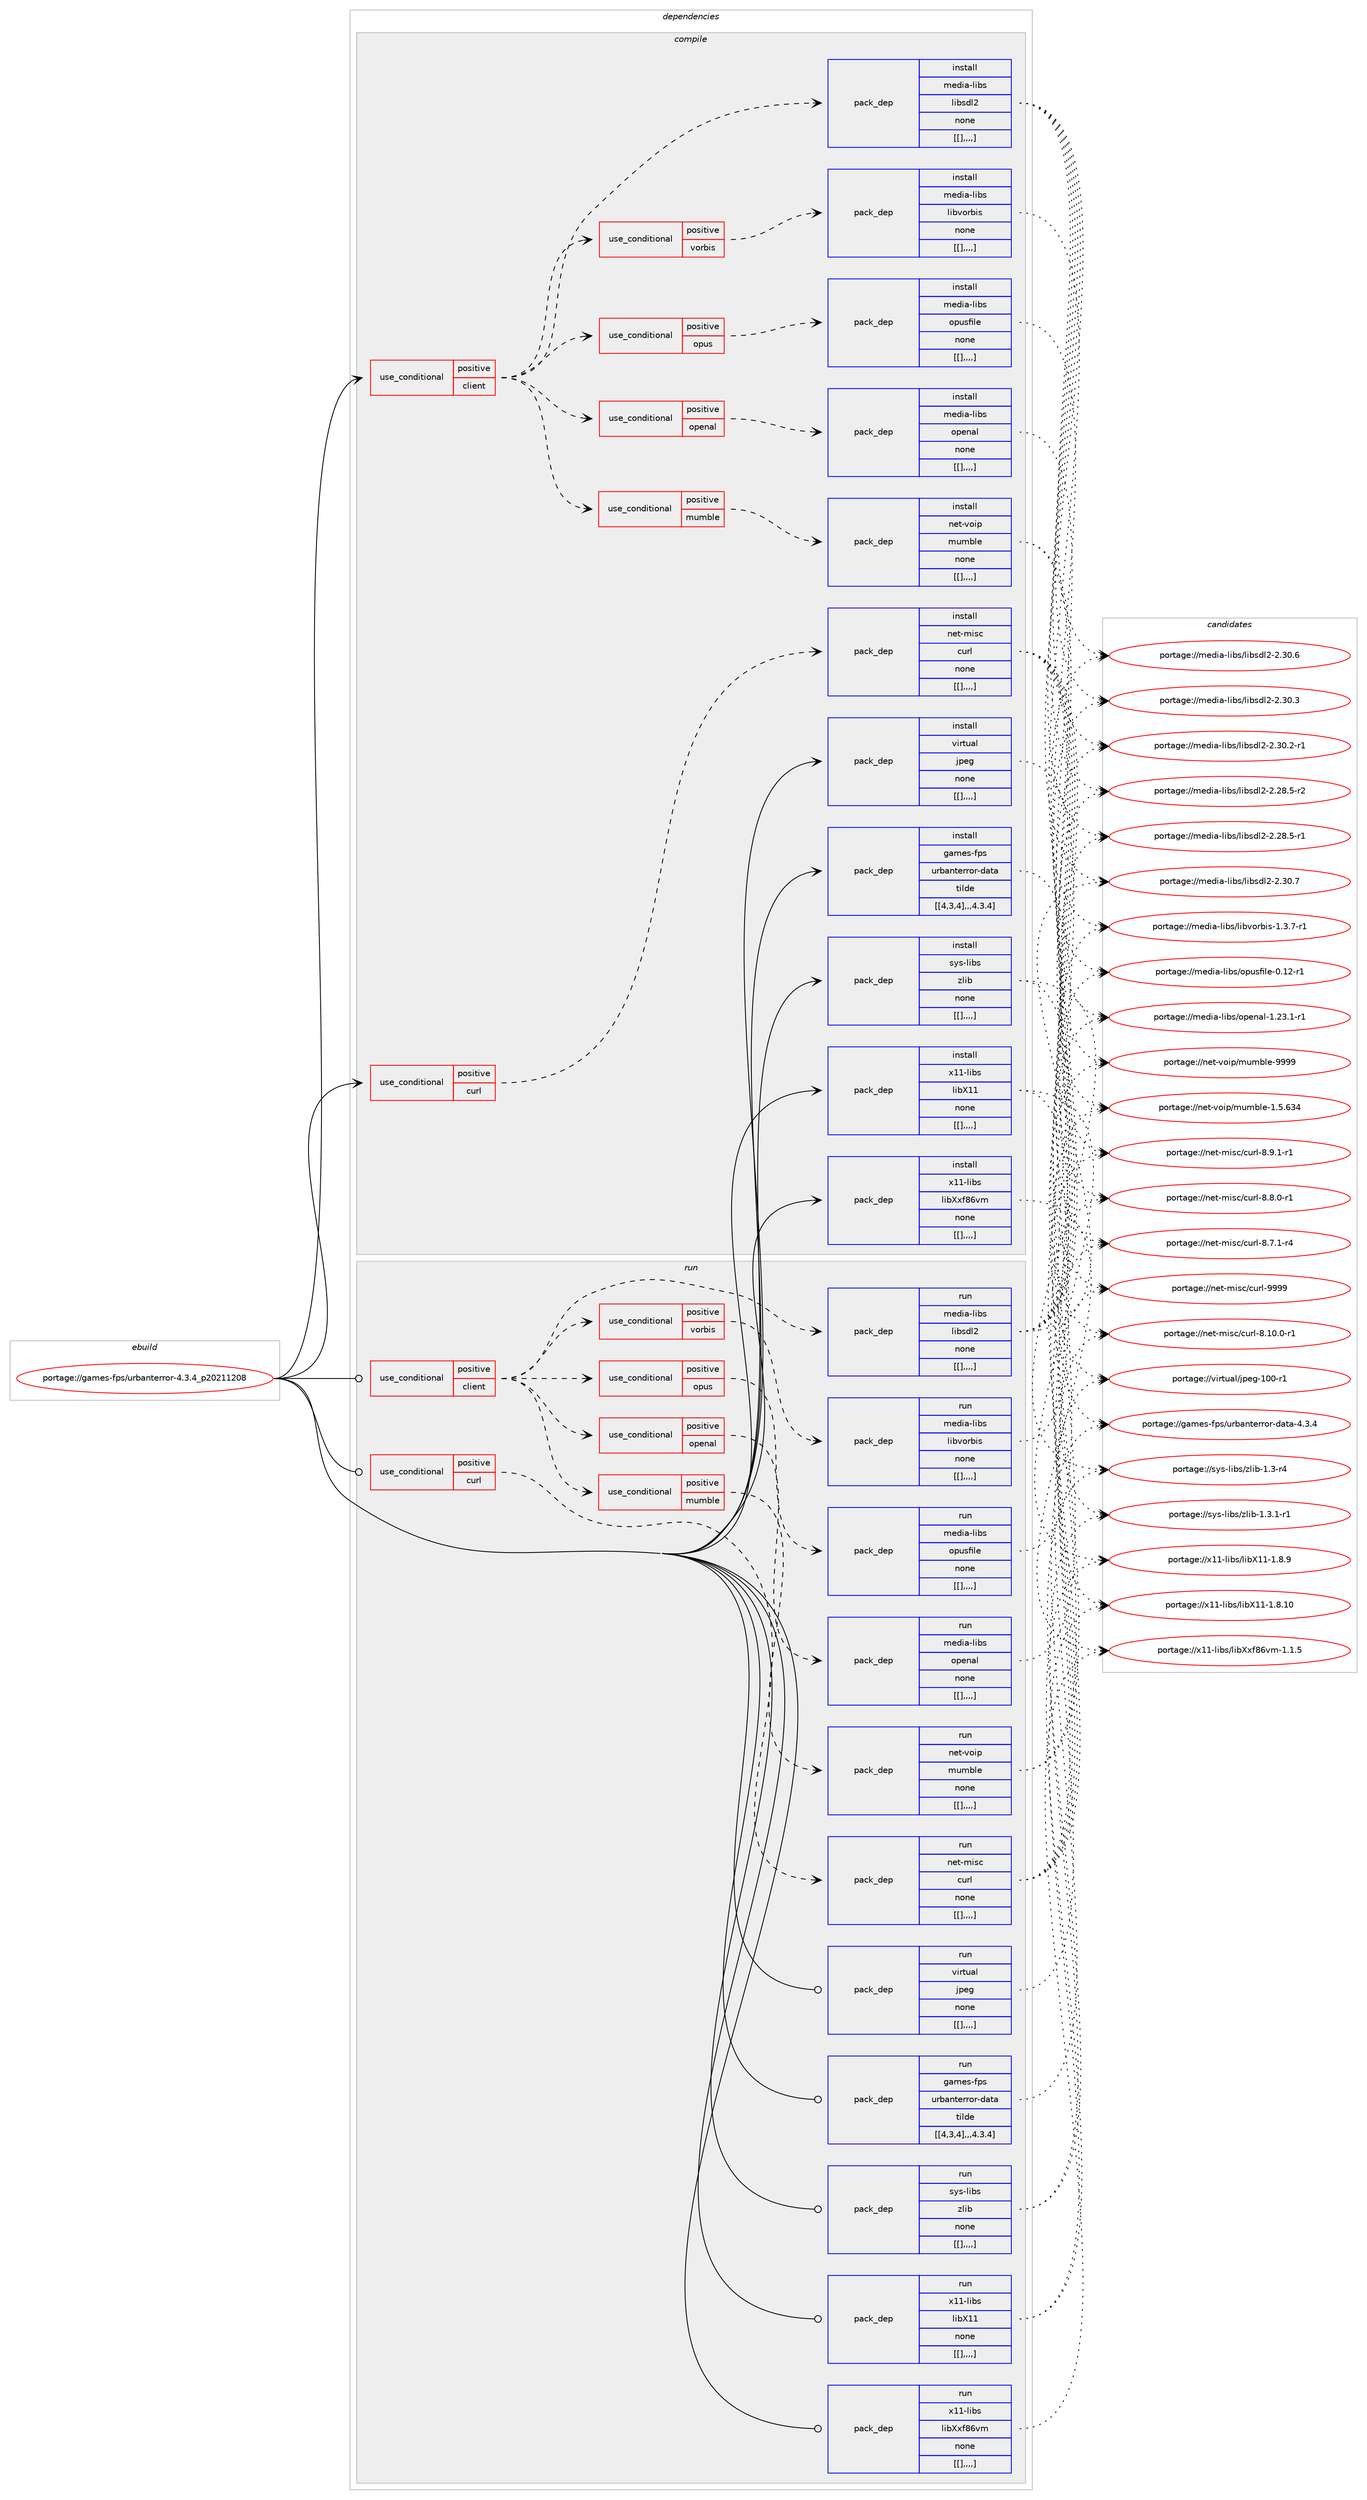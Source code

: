 digraph prolog {

# *************
# Graph options
# *************

newrank=true;
concentrate=true;
compound=true;
graph [rankdir=LR,fontname=Helvetica,fontsize=10,ranksep=1.5];#, ranksep=2.5, nodesep=0.2];
edge  [arrowhead=vee];
node  [fontname=Helvetica,fontsize=10];

# **********
# The ebuild
# **********

subgraph cluster_leftcol {
color=gray;
label=<<i>ebuild</i>>;
id [label="portage://games-fps/urbanterror-4.3.4_p20211208", color=red, width=4, href="../games-fps/urbanterror-4.3.4_p20211208.svg"];
}

# ****************
# The dependencies
# ****************

subgraph cluster_midcol {
color=gray;
label=<<i>dependencies</i>>;
subgraph cluster_compile {
fillcolor="#eeeeee";
style=filled;
label=<<i>compile</i>>;
subgraph cond65899 {
dependency234193 [label=<<TABLE BORDER="0" CELLBORDER="1" CELLSPACING="0" CELLPADDING="4"><TR><TD ROWSPAN="3" CELLPADDING="10">use_conditional</TD></TR><TR><TD>positive</TD></TR><TR><TD>client</TD></TR></TABLE>>, shape=none, color=red];
subgraph pack166799 {
dependency234194 [label=<<TABLE BORDER="0" CELLBORDER="1" CELLSPACING="0" CELLPADDING="4" WIDTH="220"><TR><TD ROWSPAN="6" CELLPADDING="30">pack_dep</TD></TR><TR><TD WIDTH="110">install</TD></TR><TR><TD>media-libs</TD></TR><TR><TD>libsdl2</TD></TR><TR><TD>none</TD></TR><TR><TD>[[],,,,]</TD></TR></TABLE>>, shape=none, color=blue];
}
dependency234193:e -> dependency234194:w [weight=20,style="dashed",arrowhead="vee"];
subgraph cond65900 {
dependency234195 [label=<<TABLE BORDER="0" CELLBORDER="1" CELLSPACING="0" CELLPADDING="4"><TR><TD ROWSPAN="3" CELLPADDING="10">use_conditional</TD></TR><TR><TD>positive</TD></TR><TR><TD>mumble</TD></TR></TABLE>>, shape=none, color=red];
subgraph pack166800 {
dependency234196 [label=<<TABLE BORDER="0" CELLBORDER="1" CELLSPACING="0" CELLPADDING="4" WIDTH="220"><TR><TD ROWSPAN="6" CELLPADDING="30">pack_dep</TD></TR><TR><TD WIDTH="110">install</TD></TR><TR><TD>net-voip</TD></TR><TR><TD>mumble</TD></TR><TR><TD>none</TD></TR><TR><TD>[[],,,,]</TD></TR></TABLE>>, shape=none, color=blue];
}
dependency234195:e -> dependency234196:w [weight=20,style="dashed",arrowhead="vee"];
}
dependency234193:e -> dependency234195:w [weight=20,style="dashed",arrowhead="vee"];
subgraph cond65901 {
dependency234197 [label=<<TABLE BORDER="0" CELLBORDER="1" CELLSPACING="0" CELLPADDING="4"><TR><TD ROWSPAN="3" CELLPADDING="10">use_conditional</TD></TR><TR><TD>positive</TD></TR><TR><TD>openal</TD></TR></TABLE>>, shape=none, color=red];
subgraph pack166801 {
dependency234198 [label=<<TABLE BORDER="0" CELLBORDER="1" CELLSPACING="0" CELLPADDING="4" WIDTH="220"><TR><TD ROWSPAN="6" CELLPADDING="30">pack_dep</TD></TR><TR><TD WIDTH="110">install</TD></TR><TR><TD>media-libs</TD></TR><TR><TD>openal</TD></TR><TR><TD>none</TD></TR><TR><TD>[[],,,,]</TD></TR></TABLE>>, shape=none, color=blue];
}
dependency234197:e -> dependency234198:w [weight=20,style="dashed",arrowhead="vee"];
}
dependency234193:e -> dependency234197:w [weight=20,style="dashed",arrowhead="vee"];
subgraph cond65902 {
dependency234199 [label=<<TABLE BORDER="0" CELLBORDER="1" CELLSPACING="0" CELLPADDING="4"><TR><TD ROWSPAN="3" CELLPADDING="10">use_conditional</TD></TR><TR><TD>positive</TD></TR><TR><TD>opus</TD></TR></TABLE>>, shape=none, color=red];
subgraph pack166802 {
dependency234200 [label=<<TABLE BORDER="0" CELLBORDER="1" CELLSPACING="0" CELLPADDING="4" WIDTH="220"><TR><TD ROWSPAN="6" CELLPADDING="30">pack_dep</TD></TR><TR><TD WIDTH="110">install</TD></TR><TR><TD>media-libs</TD></TR><TR><TD>opusfile</TD></TR><TR><TD>none</TD></TR><TR><TD>[[],,,,]</TD></TR></TABLE>>, shape=none, color=blue];
}
dependency234199:e -> dependency234200:w [weight=20,style="dashed",arrowhead="vee"];
}
dependency234193:e -> dependency234199:w [weight=20,style="dashed",arrowhead="vee"];
subgraph cond65903 {
dependency234201 [label=<<TABLE BORDER="0" CELLBORDER="1" CELLSPACING="0" CELLPADDING="4"><TR><TD ROWSPAN="3" CELLPADDING="10">use_conditional</TD></TR><TR><TD>positive</TD></TR><TR><TD>vorbis</TD></TR></TABLE>>, shape=none, color=red];
subgraph pack166803 {
dependency234202 [label=<<TABLE BORDER="0" CELLBORDER="1" CELLSPACING="0" CELLPADDING="4" WIDTH="220"><TR><TD ROWSPAN="6" CELLPADDING="30">pack_dep</TD></TR><TR><TD WIDTH="110">install</TD></TR><TR><TD>media-libs</TD></TR><TR><TD>libvorbis</TD></TR><TR><TD>none</TD></TR><TR><TD>[[],,,,]</TD></TR></TABLE>>, shape=none, color=blue];
}
dependency234201:e -> dependency234202:w [weight=20,style="dashed",arrowhead="vee"];
}
dependency234193:e -> dependency234201:w [weight=20,style="dashed",arrowhead="vee"];
}
id:e -> dependency234193:w [weight=20,style="solid",arrowhead="vee"];
subgraph cond65904 {
dependency234203 [label=<<TABLE BORDER="0" CELLBORDER="1" CELLSPACING="0" CELLPADDING="4"><TR><TD ROWSPAN="3" CELLPADDING="10">use_conditional</TD></TR><TR><TD>positive</TD></TR><TR><TD>curl</TD></TR></TABLE>>, shape=none, color=red];
subgraph pack166804 {
dependency234204 [label=<<TABLE BORDER="0" CELLBORDER="1" CELLSPACING="0" CELLPADDING="4" WIDTH="220"><TR><TD ROWSPAN="6" CELLPADDING="30">pack_dep</TD></TR><TR><TD WIDTH="110">install</TD></TR><TR><TD>net-misc</TD></TR><TR><TD>curl</TD></TR><TR><TD>none</TD></TR><TR><TD>[[],,,,]</TD></TR></TABLE>>, shape=none, color=blue];
}
dependency234203:e -> dependency234204:w [weight=20,style="dashed",arrowhead="vee"];
}
id:e -> dependency234203:w [weight=20,style="solid",arrowhead="vee"];
subgraph pack166805 {
dependency234205 [label=<<TABLE BORDER="0" CELLBORDER="1" CELLSPACING="0" CELLPADDING="4" WIDTH="220"><TR><TD ROWSPAN="6" CELLPADDING="30">pack_dep</TD></TR><TR><TD WIDTH="110">install</TD></TR><TR><TD>games-fps</TD></TR><TR><TD>urbanterror-data</TD></TR><TR><TD>tilde</TD></TR><TR><TD>[[4,3,4],,,4.3.4]</TD></TR></TABLE>>, shape=none, color=blue];
}
id:e -> dependency234205:w [weight=20,style="solid",arrowhead="vee"];
subgraph pack166806 {
dependency234206 [label=<<TABLE BORDER="0" CELLBORDER="1" CELLSPACING="0" CELLPADDING="4" WIDTH="220"><TR><TD ROWSPAN="6" CELLPADDING="30">pack_dep</TD></TR><TR><TD WIDTH="110">install</TD></TR><TR><TD>sys-libs</TD></TR><TR><TD>zlib</TD></TR><TR><TD>none</TD></TR><TR><TD>[[],,,,]</TD></TR></TABLE>>, shape=none, color=blue];
}
id:e -> dependency234206:w [weight=20,style="solid",arrowhead="vee"];
subgraph pack166807 {
dependency234207 [label=<<TABLE BORDER="0" CELLBORDER="1" CELLSPACING="0" CELLPADDING="4" WIDTH="220"><TR><TD ROWSPAN="6" CELLPADDING="30">pack_dep</TD></TR><TR><TD WIDTH="110">install</TD></TR><TR><TD>virtual</TD></TR><TR><TD>jpeg</TD></TR><TR><TD>none</TD></TR><TR><TD>[[],,,,]</TD></TR></TABLE>>, shape=none, color=blue];
}
id:e -> dependency234207:w [weight=20,style="solid",arrowhead="vee"];
subgraph pack166808 {
dependency234208 [label=<<TABLE BORDER="0" CELLBORDER="1" CELLSPACING="0" CELLPADDING="4" WIDTH="220"><TR><TD ROWSPAN="6" CELLPADDING="30">pack_dep</TD></TR><TR><TD WIDTH="110">install</TD></TR><TR><TD>x11-libs</TD></TR><TR><TD>libX11</TD></TR><TR><TD>none</TD></TR><TR><TD>[[],,,,]</TD></TR></TABLE>>, shape=none, color=blue];
}
id:e -> dependency234208:w [weight=20,style="solid",arrowhead="vee"];
subgraph pack166809 {
dependency234209 [label=<<TABLE BORDER="0" CELLBORDER="1" CELLSPACING="0" CELLPADDING="4" WIDTH="220"><TR><TD ROWSPAN="6" CELLPADDING="30">pack_dep</TD></TR><TR><TD WIDTH="110">install</TD></TR><TR><TD>x11-libs</TD></TR><TR><TD>libXxf86vm</TD></TR><TR><TD>none</TD></TR><TR><TD>[[],,,,]</TD></TR></TABLE>>, shape=none, color=blue];
}
id:e -> dependency234209:w [weight=20,style="solid",arrowhead="vee"];
}
subgraph cluster_compileandrun {
fillcolor="#eeeeee";
style=filled;
label=<<i>compile and run</i>>;
}
subgraph cluster_run {
fillcolor="#eeeeee";
style=filled;
label=<<i>run</i>>;
subgraph cond65905 {
dependency234210 [label=<<TABLE BORDER="0" CELLBORDER="1" CELLSPACING="0" CELLPADDING="4"><TR><TD ROWSPAN="3" CELLPADDING="10">use_conditional</TD></TR><TR><TD>positive</TD></TR><TR><TD>client</TD></TR></TABLE>>, shape=none, color=red];
subgraph pack166810 {
dependency234211 [label=<<TABLE BORDER="0" CELLBORDER="1" CELLSPACING="0" CELLPADDING="4" WIDTH="220"><TR><TD ROWSPAN="6" CELLPADDING="30">pack_dep</TD></TR><TR><TD WIDTH="110">run</TD></TR><TR><TD>media-libs</TD></TR><TR><TD>libsdl2</TD></TR><TR><TD>none</TD></TR><TR><TD>[[],,,,]</TD></TR></TABLE>>, shape=none, color=blue];
}
dependency234210:e -> dependency234211:w [weight=20,style="dashed",arrowhead="vee"];
subgraph cond65906 {
dependency234212 [label=<<TABLE BORDER="0" CELLBORDER="1" CELLSPACING="0" CELLPADDING="4"><TR><TD ROWSPAN="3" CELLPADDING="10">use_conditional</TD></TR><TR><TD>positive</TD></TR><TR><TD>mumble</TD></TR></TABLE>>, shape=none, color=red];
subgraph pack166811 {
dependency234213 [label=<<TABLE BORDER="0" CELLBORDER="1" CELLSPACING="0" CELLPADDING="4" WIDTH="220"><TR><TD ROWSPAN="6" CELLPADDING="30">pack_dep</TD></TR><TR><TD WIDTH="110">run</TD></TR><TR><TD>net-voip</TD></TR><TR><TD>mumble</TD></TR><TR><TD>none</TD></TR><TR><TD>[[],,,,]</TD></TR></TABLE>>, shape=none, color=blue];
}
dependency234212:e -> dependency234213:w [weight=20,style="dashed",arrowhead="vee"];
}
dependency234210:e -> dependency234212:w [weight=20,style="dashed",arrowhead="vee"];
subgraph cond65907 {
dependency234214 [label=<<TABLE BORDER="0" CELLBORDER="1" CELLSPACING="0" CELLPADDING="4"><TR><TD ROWSPAN="3" CELLPADDING="10">use_conditional</TD></TR><TR><TD>positive</TD></TR><TR><TD>openal</TD></TR></TABLE>>, shape=none, color=red];
subgraph pack166812 {
dependency234215 [label=<<TABLE BORDER="0" CELLBORDER="1" CELLSPACING="0" CELLPADDING="4" WIDTH="220"><TR><TD ROWSPAN="6" CELLPADDING="30">pack_dep</TD></TR><TR><TD WIDTH="110">run</TD></TR><TR><TD>media-libs</TD></TR><TR><TD>openal</TD></TR><TR><TD>none</TD></TR><TR><TD>[[],,,,]</TD></TR></TABLE>>, shape=none, color=blue];
}
dependency234214:e -> dependency234215:w [weight=20,style="dashed",arrowhead="vee"];
}
dependency234210:e -> dependency234214:w [weight=20,style="dashed",arrowhead="vee"];
subgraph cond65908 {
dependency234216 [label=<<TABLE BORDER="0" CELLBORDER="1" CELLSPACING="0" CELLPADDING="4"><TR><TD ROWSPAN="3" CELLPADDING="10">use_conditional</TD></TR><TR><TD>positive</TD></TR><TR><TD>opus</TD></TR></TABLE>>, shape=none, color=red];
subgraph pack166813 {
dependency234217 [label=<<TABLE BORDER="0" CELLBORDER="1" CELLSPACING="0" CELLPADDING="4" WIDTH="220"><TR><TD ROWSPAN="6" CELLPADDING="30">pack_dep</TD></TR><TR><TD WIDTH="110">run</TD></TR><TR><TD>media-libs</TD></TR><TR><TD>opusfile</TD></TR><TR><TD>none</TD></TR><TR><TD>[[],,,,]</TD></TR></TABLE>>, shape=none, color=blue];
}
dependency234216:e -> dependency234217:w [weight=20,style="dashed",arrowhead="vee"];
}
dependency234210:e -> dependency234216:w [weight=20,style="dashed",arrowhead="vee"];
subgraph cond65909 {
dependency234218 [label=<<TABLE BORDER="0" CELLBORDER="1" CELLSPACING="0" CELLPADDING="4"><TR><TD ROWSPAN="3" CELLPADDING="10">use_conditional</TD></TR><TR><TD>positive</TD></TR><TR><TD>vorbis</TD></TR></TABLE>>, shape=none, color=red];
subgraph pack166814 {
dependency234219 [label=<<TABLE BORDER="0" CELLBORDER="1" CELLSPACING="0" CELLPADDING="4" WIDTH="220"><TR><TD ROWSPAN="6" CELLPADDING="30">pack_dep</TD></TR><TR><TD WIDTH="110">run</TD></TR><TR><TD>media-libs</TD></TR><TR><TD>libvorbis</TD></TR><TR><TD>none</TD></TR><TR><TD>[[],,,,]</TD></TR></TABLE>>, shape=none, color=blue];
}
dependency234218:e -> dependency234219:w [weight=20,style="dashed",arrowhead="vee"];
}
dependency234210:e -> dependency234218:w [weight=20,style="dashed",arrowhead="vee"];
}
id:e -> dependency234210:w [weight=20,style="solid",arrowhead="odot"];
subgraph cond65910 {
dependency234220 [label=<<TABLE BORDER="0" CELLBORDER="1" CELLSPACING="0" CELLPADDING="4"><TR><TD ROWSPAN="3" CELLPADDING="10">use_conditional</TD></TR><TR><TD>positive</TD></TR><TR><TD>curl</TD></TR></TABLE>>, shape=none, color=red];
subgraph pack166815 {
dependency234221 [label=<<TABLE BORDER="0" CELLBORDER="1" CELLSPACING="0" CELLPADDING="4" WIDTH="220"><TR><TD ROWSPAN="6" CELLPADDING="30">pack_dep</TD></TR><TR><TD WIDTH="110">run</TD></TR><TR><TD>net-misc</TD></TR><TR><TD>curl</TD></TR><TR><TD>none</TD></TR><TR><TD>[[],,,,]</TD></TR></TABLE>>, shape=none, color=blue];
}
dependency234220:e -> dependency234221:w [weight=20,style="dashed",arrowhead="vee"];
}
id:e -> dependency234220:w [weight=20,style="solid",arrowhead="odot"];
subgraph pack166816 {
dependency234222 [label=<<TABLE BORDER="0" CELLBORDER="1" CELLSPACING="0" CELLPADDING="4" WIDTH="220"><TR><TD ROWSPAN="6" CELLPADDING="30">pack_dep</TD></TR><TR><TD WIDTH="110">run</TD></TR><TR><TD>games-fps</TD></TR><TR><TD>urbanterror-data</TD></TR><TR><TD>tilde</TD></TR><TR><TD>[[4,3,4],,,4.3.4]</TD></TR></TABLE>>, shape=none, color=blue];
}
id:e -> dependency234222:w [weight=20,style="solid",arrowhead="odot"];
subgraph pack166817 {
dependency234223 [label=<<TABLE BORDER="0" CELLBORDER="1" CELLSPACING="0" CELLPADDING="4" WIDTH="220"><TR><TD ROWSPAN="6" CELLPADDING="30">pack_dep</TD></TR><TR><TD WIDTH="110">run</TD></TR><TR><TD>sys-libs</TD></TR><TR><TD>zlib</TD></TR><TR><TD>none</TD></TR><TR><TD>[[],,,,]</TD></TR></TABLE>>, shape=none, color=blue];
}
id:e -> dependency234223:w [weight=20,style="solid",arrowhead="odot"];
subgraph pack166818 {
dependency234224 [label=<<TABLE BORDER="0" CELLBORDER="1" CELLSPACING="0" CELLPADDING="4" WIDTH="220"><TR><TD ROWSPAN="6" CELLPADDING="30">pack_dep</TD></TR><TR><TD WIDTH="110">run</TD></TR><TR><TD>virtual</TD></TR><TR><TD>jpeg</TD></TR><TR><TD>none</TD></TR><TR><TD>[[],,,,]</TD></TR></TABLE>>, shape=none, color=blue];
}
id:e -> dependency234224:w [weight=20,style="solid",arrowhead="odot"];
subgraph pack166819 {
dependency234225 [label=<<TABLE BORDER="0" CELLBORDER="1" CELLSPACING="0" CELLPADDING="4" WIDTH="220"><TR><TD ROWSPAN="6" CELLPADDING="30">pack_dep</TD></TR><TR><TD WIDTH="110">run</TD></TR><TR><TD>x11-libs</TD></TR><TR><TD>libX11</TD></TR><TR><TD>none</TD></TR><TR><TD>[[],,,,]</TD></TR></TABLE>>, shape=none, color=blue];
}
id:e -> dependency234225:w [weight=20,style="solid",arrowhead="odot"];
subgraph pack166820 {
dependency234226 [label=<<TABLE BORDER="0" CELLBORDER="1" CELLSPACING="0" CELLPADDING="4" WIDTH="220"><TR><TD ROWSPAN="6" CELLPADDING="30">pack_dep</TD></TR><TR><TD WIDTH="110">run</TD></TR><TR><TD>x11-libs</TD></TR><TR><TD>libXxf86vm</TD></TR><TR><TD>none</TD></TR><TR><TD>[[],,,,]</TD></TR></TABLE>>, shape=none, color=blue];
}
id:e -> dependency234226:w [weight=20,style="solid",arrowhead="odot"];
}
}

# **************
# The candidates
# **************

subgraph cluster_choices {
rank=same;
color=gray;
label=<<i>candidates</i>>;

subgraph choice166799 {
color=black;
nodesep=1;
choice10910110010597451081059811547108105981151001085045504651484655 [label="portage://media-libs/libsdl2-2.30.7", color=red, width=4,href="../media-libs/libsdl2-2.30.7.svg"];
choice10910110010597451081059811547108105981151001085045504651484654 [label="portage://media-libs/libsdl2-2.30.6", color=red, width=4,href="../media-libs/libsdl2-2.30.6.svg"];
choice10910110010597451081059811547108105981151001085045504651484651 [label="portage://media-libs/libsdl2-2.30.3", color=red, width=4,href="../media-libs/libsdl2-2.30.3.svg"];
choice109101100105974510810598115471081059811510010850455046514846504511449 [label="portage://media-libs/libsdl2-2.30.2-r1", color=red, width=4,href="../media-libs/libsdl2-2.30.2-r1.svg"];
choice109101100105974510810598115471081059811510010850455046505646534511450 [label="portage://media-libs/libsdl2-2.28.5-r2", color=red, width=4,href="../media-libs/libsdl2-2.28.5-r2.svg"];
choice109101100105974510810598115471081059811510010850455046505646534511449 [label="portage://media-libs/libsdl2-2.28.5-r1", color=red, width=4,href="../media-libs/libsdl2-2.28.5-r1.svg"];
dependency234194:e -> choice10910110010597451081059811547108105981151001085045504651484655:w [style=dotted,weight="100"];
dependency234194:e -> choice10910110010597451081059811547108105981151001085045504651484654:w [style=dotted,weight="100"];
dependency234194:e -> choice10910110010597451081059811547108105981151001085045504651484651:w [style=dotted,weight="100"];
dependency234194:e -> choice109101100105974510810598115471081059811510010850455046514846504511449:w [style=dotted,weight="100"];
dependency234194:e -> choice109101100105974510810598115471081059811510010850455046505646534511450:w [style=dotted,weight="100"];
dependency234194:e -> choice109101100105974510810598115471081059811510010850455046505646534511449:w [style=dotted,weight="100"];
}
subgraph choice166800 {
color=black;
nodesep=1;
choice1101011164511811110511247109117109981081014557575757 [label="portage://net-voip/mumble-9999", color=red, width=4,href="../net-voip/mumble-9999.svg"];
choice1101011164511811110511247109117109981081014549465346545152 [label="portage://net-voip/mumble-1.5.634", color=red, width=4,href="../net-voip/mumble-1.5.634.svg"];
dependency234196:e -> choice1101011164511811110511247109117109981081014557575757:w [style=dotted,weight="100"];
dependency234196:e -> choice1101011164511811110511247109117109981081014549465346545152:w [style=dotted,weight="100"];
}
subgraph choice166801 {
color=black;
nodesep=1;
choice1091011001059745108105981154711111210111097108454946505146494511449 [label="portage://media-libs/openal-1.23.1-r1", color=red, width=4,href="../media-libs/openal-1.23.1-r1.svg"];
dependency234198:e -> choice1091011001059745108105981154711111210111097108454946505146494511449:w [style=dotted,weight="100"];
}
subgraph choice166802 {
color=black;
nodesep=1;
choice1091011001059745108105981154711111211711510210510810145484649504511449 [label="portage://media-libs/opusfile-0.12-r1", color=red, width=4,href="../media-libs/opusfile-0.12-r1.svg"];
dependency234200:e -> choice1091011001059745108105981154711111211711510210510810145484649504511449:w [style=dotted,weight="100"];
}
subgraph choice166803 {
color=black;
nodesep=1;
choice1091011001059745108105981154710810598118111114981051154549465146554511449 [label="portage://media-libs/libvorbis-1.3.7-r1", color=red, width=4,href="../media-libs/libvorbis-1.3.7-r1.svg"];
dependency234202:e -> choice1091011001059745108105981154710810598118111114981051154549465146554511449:w [style=dotted,weight="100"];
}
subgraph choice166804 {
color=black;
nodesep=1;
choice110101116451091051159947991171141084557575757 [label="portage://net-misc/curl-9999", color=red, width=4,href="../net-misc/curl-9999.svg"];
choice11010111645109105115994799117114108455646494846484511449 [label="portage://net-misc/curl-8.10.0-r1", color=red, width=4,href="../net-misc/curl-8.10.0-r1.svg"];
choice110101116451091051159947991171141084556465746494511449 [label="portage://net-misc/curl-8.9.1-r1", color=red, width=4,href="../net-misc/curl-8.9.1-r1.svg"];
choice110101116451091051159947991171141084556465646484511449 [label="portage://net-misc/curl-8.8.0-r1", color=red, width=4,href="../net-misc/curl-8.8.0-r1.svg"];
choice110101116451091051159947991171141084556465546494511452 [label="portage://net-misc/curl-8.7.1-r4", color=red, width=4,href="../net-misc/curl-8.7.1-r4.svg"];
dependency234204:e -> choice110101116451091051159947991171141084557575757:w [style=dotted,weight="100"];
dependency234204:e -> choice11010111645109105115994799117114108455646494846484511449:w [style=dotted,weight="100"];
dependency234204:e -> choice110101116451091051159947991171141084556465746494511449:w [style=dotted,weight="100"];
dependency234204:e -> choice110101116451091051159947991171141084556465646484511449:w [style=dotted,weight="100"];
dependency234204:e -> choice110101116451091051159947991171141084556465546494511452:w [style=dotted,weight="100"];
}
subgraph choice166805 {
color=black;
nodesep=1;
choice1039710910111545102112115471171149897110116101114114111114451009711697455246514652 [label="portage://games-fps/urbanterror-data-4.3.4", color=red, width=4,href="../games-fps/urbanterror-data-4.3.4.svg"];
dependency234205:e -> choice1039710910111545102112115471171149897110116101114114111114451009711697455246514652:w [style=dotted,weight="100"];
}
subgraph choice166806 {
color=black;
nodesep=1;
choice115121115451081059811547122108105984549465146494511449 [label="portage://sys-libs/zlib-1.3.1-r1", color=red, width=4,href="../sys-libs/zlib-1.3.1-r1.svg"];
choice11512111545108105981154712210810598454946514511452 [label="portage://sys-libs/zlib-1.3-r4", color=red, width=4,href="../sys-libs/zlib-1.3-r4.svg"];
dependency234206:e -> choice115121115451081059811547122108105984549465146494511449:w [style=dotted,weight="100"];
dependency234206:e -> choice11512111545108105981154712210810598454946514511452:w [style=dotted,weight="100"];
}
subgraph choice166807 {
color=black;
nodesep=1;
choice1181051141161179710847106112101103454948484511449 [label="portage://virtual/jpeg-100-r1", color=red, width=4,href="../virtual/jpeg-100-r1.svg"];
dependency234207:e -> choice1181051141161179710847106112101103454948484511449:w [style=dotted,weight="100"];
}
subgraph choice166808 {
color=black;
nodesep=1;
choice12049494510810598115471081059888494945494656464948 [label="portage://x11-libs/libX11-1.8.10", color=red, width=4,href="../x11-libs/libX11-1.8.10.svg"];
choice120494945108105981154710810598884949454946564657 [label="portage://x11-libs/libX11-1.8.9", color=red, width=4,href="../x11-libs/libX11-1.8.9.svg"];
dependency234208:e -> choice12049494510810598115471081059888494945494656464948:w [style=dotted,weight="100"];
dependency234208:e -> choice120494945108105981154710810598884949454946564657:w [style=dotted,weight="100"];
}
subgraph choice166809 {
color=black;
nodesep=1;
choice120494945108105981154710810598881201025654118109454946494653 [label="portage://x11-libs/libXxf86vm-1.1.5", color=red, width=4,href="../x11-libs/libXxf86vm-1.1.5.svg"];
dependency234209:e -> choice120494945108105981154710810598881201025654118109454946494653:w [style=dotted,weight="100"];
}
subgraph choice166810 {
color=black;
nodesep=1;
choice10910110010597451081059811547108105981151001085045504651484655 [label="portage://media-libs/libsdl2-2.30.7", color=red, width=4,href="../media-libs/libsdl2-2.30.7.svg"];
choice10910110010597451081059811547108105981151001085045504651484654 [label="portage://media-libs/libsdl2-2.30.6", color=red, width=4,href="../media-libs/libsdl2-2.30.6.svg"];
choice10910110010597451081059811547108105981151001085045504651484651 [label="portage://media-libs/libsdl2-2.30.3", color=red, width=4,href="../media-libs/libsdl2-2.30.3.svg"];
choice109101100105974510810598115471081059811510010850455046514846504511449 [label="portage://media-libs/libsdl2-2.30.2-r1", color=red, width=4,href="../media-libs/libsdl2-2.30.2-r1.svg"];
choice109101100105974510810598115471081059811510010850455046505646534511450 [label="portage://media-libs/libsdl2-2.28.5-r2", color=red, width=4,href="../media-libs/libsdl2-2.28.5-r2.svg"];
choice109101100105974510810598115471081059811510010850455046505646534511449 [label="portage://media-libs/libsdl2-2.28.5-r1", color=red, width=4,href="../media-libs/libsdl2-2.28.5-r1.svg"];
dependency234211:e -> choice10910110010597451081059811547108105981151001085045504651484655:w [style=dotted,weight="100"];
dependency234211:e -> choice10910110010597451081059811547108105981151001085045504651484654:w [style=dotted,weight="100"];
dependency234211:e -> choice10910110010597451081059811547108105981151001085045504651484651:w [style=dotted,weight="100"];
dependency234211:e -> choice109101100105974510810598115471081059811510010850455046514846504511449:w [style=dotted,weight="100"];
dependency234211:e -> choice109101100105974510810598115471081059811510010850455046505646534511450:w [style=dotted,weight="100"];
dependency234211:e -> choice109101100105974510810598115471081059811510010850455046505646534511449:w [style=dotted,weight="100"];
}
subgraph choice166811 {
color=black;
nodesep=1;
choice1101011164511811110511247109117109981081014557575757 [label="portage://net-voip/mumble-9999", color=red, width=4,href="../net-voip/mumble-9999.svg"];
choice1101011164511811110511247109117109981081014549465346545152 [label="portage://net-voip/mumble-1.5.634", color=red, width=4,href="../net-voip/mumble-1.5.634.svg"];
dependency234213:e -> choice1101011164511811110511247109117109981081014557575757:w [style=dotted,weight="100"];
dependency234213:e -> choice1101011164511811110511247109117109981081014549465346545152:w [style=dotted,weight="100"];
}
subgraph choice166812 {
color=black;
nodesep=1;
choice1091011001059745108105981154711111210111097108454946505146494511449 [label="portage://media-libs/openal-1.23.1-r1", color=red, width=4,href="../media-libs/openal-1.23.1-r1.svg"];
dependency234215:e -> choice1091011001059745108105981154711111210111097108454946505146494511449:w [style=dotted,weight="100"];
}
subgraph choice166813 {
color=black;
nodesep=1;
choice1091011001059745108105981154711111211711510210510810145484649504511449 [label="portage://media-libs/opusfile-0.12-r1", color=red, width=4,href="../media-libs/opusfile-0.12-r1.svg"];
dependency234217:e -> choice1091011001059745108105981154711111211711510210510810145484649504511449:w [style=dotted,weight="100"];
}
subgraph choice166814 {
color=black;
nodesep=1;
choice1091011001059745108105981154710810598118111114981051154549465146554511449 [label="portage://media-libs/libvorbis-1.3.7-r1", color=red, width=4,href="../media-libs/libvorbis-1.3.7-r1.svg"];
dependency234219:e -> choice1091011001059745108105981154710810598118111114981051154549465146554511449:w [style=dotted,weight="100"];
}
subgraph choice166815 {
color=black;
nodesep=1;
choice110101116451091051159947991171141084557575757 [label="portage://net-misc/curl-9999", color=red, width=4,href="../net-misc/curl-9999.svg"];
choice11010111645109105115994799117114108455646494846484511449 [label="portage://net-misc/curl-8.10.0-r1", color=red, width=4,href="../net-misc/curl-8.10.0-r1.svg"];
choice110101116451091051159947991171141084556465746494511449 [label="portage://net-misc/curl-8.9.1-r1", color=red, width=4,href="../net-misc/curl-8.9.1-r1.svg"];
choice110101116451091051159947991171141084556465646484511449 [label="portage://net-misc/curl-8.8.0-r1", color=red, width=4,href="../net-misc/curl-8.8.0-r1.svg"];
choice110101116451091051159947991171141084556465546494511452 [label="portage://net-misc/curl-8.7.1-r4", color=red, width=4,href="../net-misc/curl-8.7.1-r4.svg"];
dependency234221:e -> choice110101116451091051159947991171141084557575757:w [style=dotted,weight="100"];
dependency234221:e -> choice11010111645109105115994799117114108455646494846484511449:w [style=dotted,weight="100"];
dependency234221:e -> choice110101116451091051159947991171141084556465746494511449:w [style=dotted,weight="100"];
dependency234221:e -> choice110101116451091051159947991171141084556465646484511449:w [style=dotted,weight="100"];
dependency234221:e -> choice110101116451091051159947991171141084556465546494511452:w [style=dotted,weight="100"];
}
subgraph choice166816 {
color=black;
nodesep=1;
choice1039710910111545102112115471171149897110116101114114111114451009711697455246514652 [label="portage://games-fps/urbanterror-data-4.3.4", color=red, width=4,href="../games-fps/urbanterror-data-4.3.4.svg"];
dependency234222:e -> choice1039710910111545102112115471171149897110116101114114111114451009711697455246514652:w [style=dotted,weight="100"];
}
subgraph choice166817 {
color=black;
nodesep=1;
choice115121115451081059811547122108105984549465146494511449 [label="portage://sys-libs/zlib-1.3.1-r1", color=red, width=4,href="../sys-libs/zlib-1.3.1-r1.svg"];
choice11512111545108105981154712210810598454946514511452 [label="portage://sys-libs/zlib-1.3-r4", color=red, width=4,href="../sys-libs/zlib-1.3-r4.svg"];
dependency234223:e -> choice115121115451081059811547122108105984549465146494511449:w [style=dotted,weight="100"];
dependency234223:e -> choice11512111545108105981154712210810598454946514511452:w [style=dotted,weight="100"];
}
subgraph choice166818 {
color=black;
nodesep=1;
choice1181051141161179710847106112101103454948484511449 [label="portage://virtual/jpeg-100-r1", color=red, width=4,href="../virtual/jpeg-100-r1.svg"];
dependency234224:e -> choice1181051141161179710847106112101103454948484511449:w [style=dotted,weight="100"];
}
subgraph choice166819 {
color=black;
nodesep=1;
choice12049494510810598115471081059888494945494656464948 [label="portage://x11-libs/libX11-1.8.10", color=red, width=4,href="../x11-libs/libX11-1.8.10.svg"];
choice120494945108105981154710810598884949454946564657 [label="portage://x11-libs/libX11-1.8.9", color=red, width=4,href="../x11-libs/libX11-1.8.9.svg"];
dependency234225:e -> choice12049494510810598115471081059888494945494656464948:w [style=dotted,weight="100"];
dependency234225:e -> choice120494945108105981154710810598884949454946564657:w [style=dotted,weight="100"];
}
subgraph choice166820 {
color=black;
nodesep=1;
choice120494945108105981154710810598881201025654118109454946494653 [label="portage://x11-libs/libXxf86vm-1.1.5", color=red, width=4,href="../x11-libs/libXxf86vm-1.1.5.svg"];
dependency234226:e -> choice120494945108105981154710810598881201025654118109454946494653:w [style=dotted,weight="100"];
}
}

}
